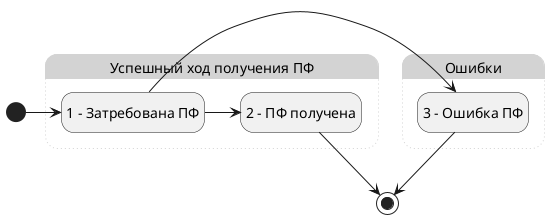 @startuml
hide empty description

state "Успешный ход получения ПФ" as Saccess #LightGray;line.dotted;line:LightGray {
    state "1 - Затребована ПФ" as State1
    state "2 - ПФ получена" as State2
}
state "Ошибки" as Errors #LightGray;line.dotted;line:LightGray {
    state "3 - Ошибка ПФ" as State3
}

[*] -> State1

State1 -> State2

State1 -> State3

State2 --> [*]

State3 --> [*]

@enduml
